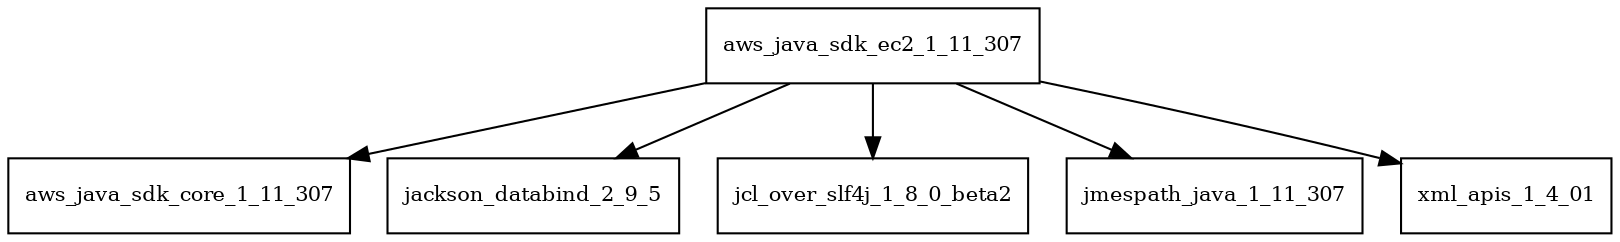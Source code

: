 digraph aws_java_sdk_ec2_1_11_307_dependencies {
  node [shape = box, fontsize=10.0];
  aws_java_sdk_ec2_1_11_307 -> aws_java_sdk_core_1_11_307;
  aws_java_sdk_ec2_1_11_307 -> jackson_databind_2_9_5;
  aws_java_sdk_ec2_1_11_307 -> jcl_over_slf4j_1_8_0_beta2;
  aws_java_sdk_ec2_1_11_307 -> jmespath_java_1_11_307;
  aws_java_sdk_ec2_1_11_307 -> xml_apis_1_4_01;
}
